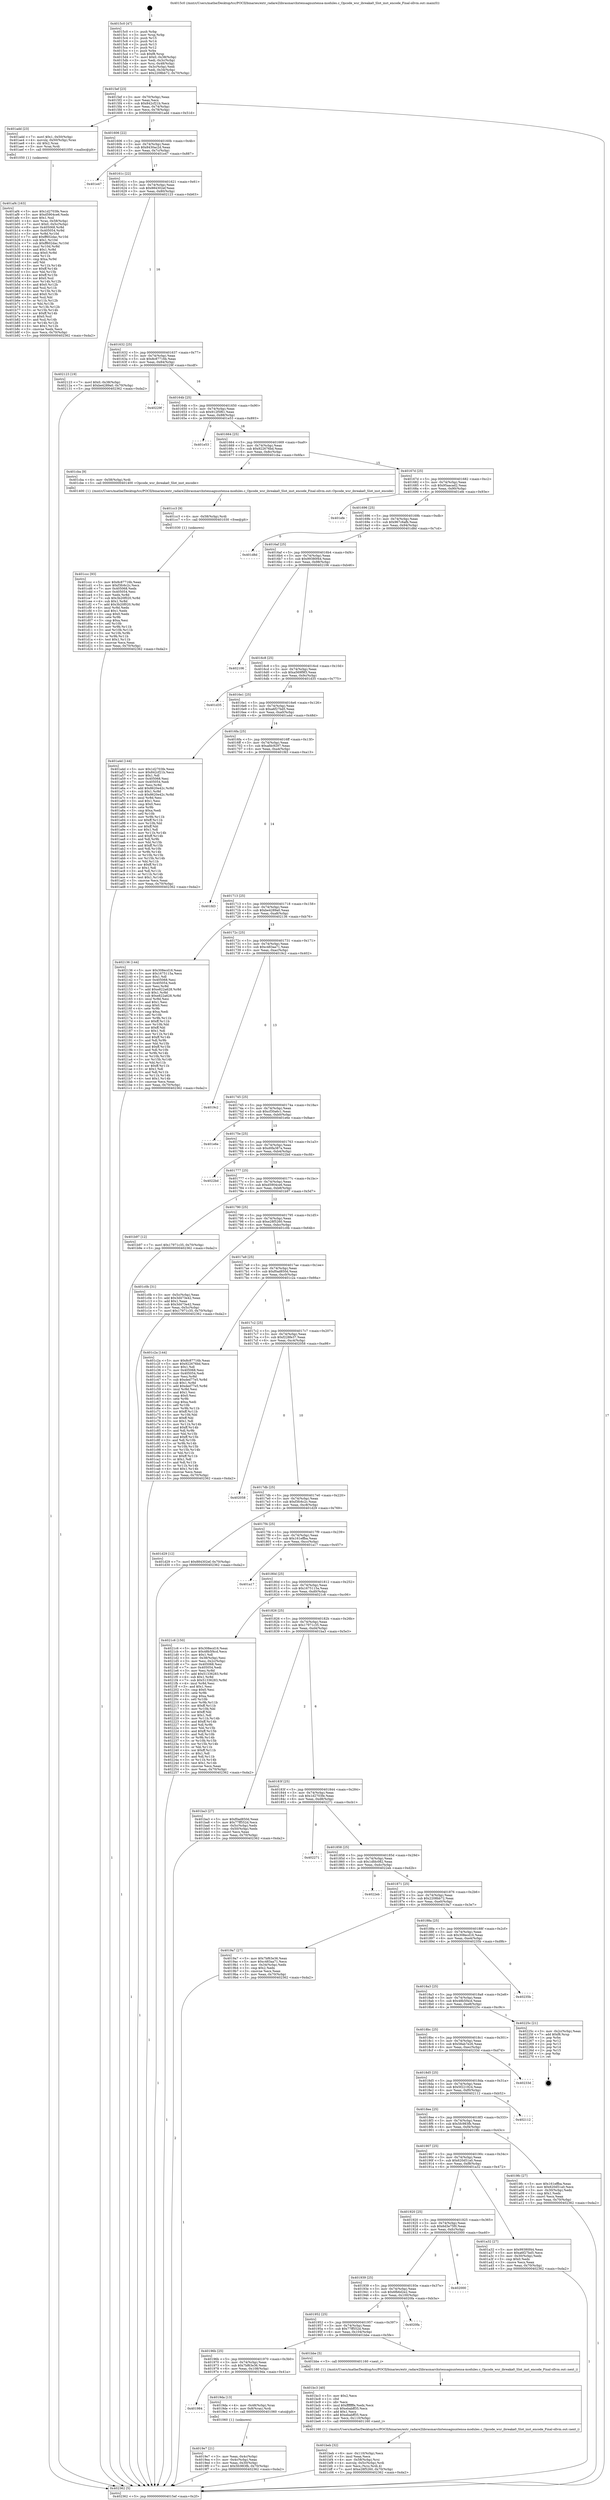 digraph "0x4015c0" {
  label = "0x4015c0 (/mnt/c/Users/mathe/Desktop/tcc/POCII/binaries/extr_radare2librasmarchxtensagnuxtensa-modules.c_Opcode_wsr_ibreaka0_Slot_inst_encode_Final-ollvm.out::main(0))"
  labelloc = "t"
  node[shape=record]

  Entry [label="",width=0.3,height=0.3,shape=circle,fillcolor=black,style=filled]
  "0x4015ef" [label="{
     0x4015ef [23]\l
     | [instrs]\l
     &nbsp;&nbsp;0x4015ef \<+3\>: mov -0x70(%rbp),%eax\l
     &nbsp;&nbsp;0x4015f2 \<+2\>: mov %eax,%ecx\l
     &nbsp;&nbsp;0x4015f4 \<+6\>: sub $0x842cf21b,%ecx\l
     &nbsp;&nbsp;0x4015fa \<+3\>: mov %eax,-0x74(%rbp)\l
     &nbsp;&nbsp;0x4015fd \<+3\>: mov %ecx,-0x78(%rbp)\l
     &nbsp;&nbsp;0x401600 \<+6\>: je 0000000000401add \<main+0x51d\>\l
  }"]
  "0x401add" [label="{
     0x401add [23]\l
     | [instrs]\l
     &nbsp;&nbsp;0x401add \<+7\>: movl $0x1,-0x50(%rbp)\l
     &nbsp;&nbsp;0x401ae4 \<+4\>: movslq -0x50(%rbp),%rax\l
     &nbsp;&nbsp;0x401ae8 \<+4\>: shl $0x2,%rax\l
     &nbsp;&nbsp;0x401aec \<+3\>: mov %rax,%rdi\l
     &nbsp;&nbsp;0x401aef \<+5\>: call 0000000000401050 \<malloc@plt\>\l
     | [calls]\l
     &nbsp;&nbsp;0x401050 \{1\} (unknown)\l
  }"]
  "0x401606" [label="{
     0x401606 [22]\l
     | [instrs]\l
     &nbsp;&nbsp;0x401606 \<+5\>: jmp 000000000040160b \<main+0x4b\>\l
     &nbsp;&nbsp;0x40160b \<+3\>: mov -0x74(%rbp),%eax\l
     &nbsp;&nbsp;0x40160e \<+5\>: sub $0x8430ac2d,%eax\l
     &nbsp;&nbsp;0x401613 \<+3\>: mov %eax,-0x7c(%rbp)\l
     &nbsp;&nbsp;0x401616 \<+6\>: je 0000000000401e47 \<main+0x887\>\l
  }"]
  Exit [label="",width=0.3,height=0.3,shape=circle,fillcolor=black,style=filled,peripheries=2]
  "0x401e47" [label="{
     0x401e47\l
  }", style=dashed]
  "0x40161c" [label="{
     0x40161c [22]\l
     | [instrs]\l
     &nbsp;&nbsp;0x40161c \<+5\>: jmp 0000000000401621 \<main+0x61\>\l
     &nbsp;&nbsp;0x401621 \<+3\>: mov -0x74(%rbp),%eax\l
     &nbsp;&nbsp;0x401624 \<+5\>: sub $0x884302ef,%eax\l
     &nbsp;&nbsp;0x401629 \<+3\>: mov %eax,-0x80(%rbp)\l
     &nbsp;&nbsp;0x40162c \<+6\>: je 0000000000402123 \<main+0xb63\>\l
  }"]
  "0x401ccc" [label="{
     0x401ccc [93]\l
     | [instrs]\l
     &nbsp;&nbsp;0x401ccc \<+5\>: mov $0x8c87716b,%eax\l
     &nbsp;&nbsp;0x401cd1 \<+5\>: mov $0xf3fc6c2c,%ecx\l
     &nbsp;&nbsp;0x401cd6 \<+7\>: mov 0x405068,%edx\l
     &nbsp;&nbsp;0x401cdd \<+7\>: mov 0x405054,%esi\l
     &nbsp;&nbsp;0x401ce4 \<+3\>: mov %edx,%r8d\l
     &nbsp;&nbsp;0x401ce7 \<+7\>: sub $0x3b20f020,%r8d\l
     &nbsp;&nbsp;0x401cee \<+4\>: sub $0x1,%r8d\l
     &nbsp;&nbsp;0x401cf2 \<+7\>: add $0x3b20f020,%r8d\l
     &nbsp;&nbsp;0x401cf9 \<+4\>: imul %r8d,%edx\l
     &nbsp;&nbsp;0x401cfd \<+3\>: and $0x1,%edx\l
     &nbsp;&nbsp;0x401d00 \<+3\>: cmp $0x0,%edx\l
     &nbsp;&nbsp;0x401d03 \<+4\>: sete %r9b\l
     &nbsp;&nbsp;0x401d07 \<+3\>: cmp $0xa,%esi\l
     &nbsp;&nbsp;0x401d0a \<+4\>: setl %r10b\l
     &nbsp;&nbsp;0x401d0e \<+3\>: mov %r9b,%r11b\l
     &nbsp;&nbsp;0x401d11 \<+3\>: and %r10b,%r11b\l
     &nbsp;&nbsp;0x401d14 \<+3\>: xor %r10b,%r9b\l
     &nbsp;&nbsp;0x401d17 \<+3\>: or %r9b,%r11b\l
     &nbsp;&nbsp;0x401d1a \<+4\>: test $0x1,%r11b\l
     &nbsp;&nbsp;0x401d1e \<+3\>: cmovne %ecx,%eax\l
     &nbsp;&nbsp;0x401d21 \<+3\>: mov %eax,-0x70(%rbp)\l
     &nbsp;&nbsp;0x401d24 \<+5\>: jmp 0000000000402362 \<main+0xda2\>\l
  }"]
  "0x402123" [label="{
     0x402123 [19]\l
     | [instrs]\l
     &nbsp;&nbsp;0x402123 \<+7\>: movl $0x0,-0x38(%rbp)\l
     &nbsp;&nbsp;0x40212a \<+7\>: movl $0xbe4289a0,-0x70(%rbp)\l
     &nbsp;&nbsp;0x402131 \<+5\>: jmp 0000000000402362 \<main+0xda2\>\l
  }"]
  "0x401632" [label="{
     0x401632 [25]\l
     | [instrs]\l
     &nbsp;&nbsp;0x401632 \<+5\>: jmp 0000000000401637 \<main+0x77\>\l
     &nbsp;&nbsp;0x401637 \<+3\>: mov -0x74(%rbp),%eax\l
     &nbsp;&nbsp;0x40163a \<+5\>: sub $0x8c87716b,%eax\l
     &nbsp;&nbsp;0x40163f \<+6\>: mov %eax,-0x84(%rbp)\l
     &nbsp;&nbsp;0x401645 \<+6\>: je 000000000040229f \<main+0xcdf\>\l
  }"]
  "0x401cc3" [label="{
     0x401cc3 [9]\l
     | [instrs]\l
     &nbsp;&nbsp;0x401cc3 \<+4\>: mov -0x58(%rbp),%rdi\l
     &nbsp;&nbsp;0x401cc7 \<+5\>: call 0000000000401030 \<free@plt\>\l
     | [calls]\l
     &nbsp;&nbsp;0x401030 \{1\} (unknown)\l
  }"]
  "0x40229f" [label="{
     0x40229f\l
  }", style=dashed]
  "0x40164b" [label="{
     0x40164b [25]\l
     | [instrs]\l
     &nbsp;&nbsp;0x40164b \<+5\>: jmp 0000000000401650 \<main+0x90\>\l
     &nbsp;&nbsp;0x401650 \<+3\>: mov -0x74(%rbp),%eax\l
     &nbsp;&nbsp;0x401653 \<+5\>: sub $0x912f5f61,%eax\l
     &nbsp;&nbsp;0x401658 \<+6\>: mov %eax,-0x88(%rbp)\l
     &nbsp;&nbsp;0x40165e \<+6\>: je 0000000000401e53 \<main+0x893\>\l
  }"]
  "0x401beb" [label="{
     0x401beb [32]\l
     | [instrs]\l
     &nbsp;&nbsp;0x401beb \<+6\>: mov -0x110(%rbp),%ecx\l
     &nbsp;&nbsp;0x401bf1 \<+3\>: imul %eax,%ecx\l
     &nbsp;&nbsp;0x401bf4 \<+4\>: mov -0x58(%rbp),%rsi\l
     &nbsp;&nbsp;0x401bf8 \<+4\>: movslq -0x5c(%rbp),%rdi\l
     &nbsp;&nbsp;0x401bfc \<+3\>: mov %ecx,(%rsi,%rdi,4)\l
     &nbsp;&nbsp;0x401bff \<+7\>: movl $0xe28f5260,-0x70(%rbp)\l
     &nbsp;&nbsp;0x401c06 \<+5\>: jmp 0000000000402362 \<main+0xda2\>\l
  }"]
  "0x401e53" [label="{
     0x401e53\l
  }", style=dashed]
  "0x401664" [label="{
     0x401664 [25]\l
     | [instrs]\l
     &nbsp;&nbsp;0x401664 \<+5\>: jmp 0000000000401669 \<main+0xa9\>\l
     &nbsp;&nbsp;0x401669 \<+3\>: mov -0x74(%rbp),%eax\l
     &nbsp;&nbsp;0x40166c \<+5\>: sub $0x922676bd,%eax\l
     &nbsp;&nbsp;0x401671 \<+6\>: mov %eax,-0x8c(%rbp)\l
     &nbsp;&nbsp;0x401677 \<+6\>: je 0000000000401cba \<main+0x6fa\>\l
  }"]
  "0x401bc3" [label="{
     0x401bc3 [40]\l
     | [instrs]\l
     &nbsp;&nbsp;0x401bc3 \<+5\>: mov $0x2,%ecx\l
     &nbsp;&nbsp;0x401bc8 \<+1\>: cltd\l
     &nbsp;&nbsp;0x401bc9 \<+2\>: idiv %ecx\l
     &nbsp;&nbsp;0x401bcb \<+6\>: imul $0xfffffffe,%edx,%ecx\l
     &nbsp;&nbsp;0x401bd1 \<+6\>: sub $0xebabff35,%ecx\l
     &nbsp;&nbsp;0x401bd7 \<+3\>: add $0x1,%ecx\l
     &nbsp;&nbsp;0x401bda \<+6\>: add $0xebabff35,%ecx\l
     &nbsp;&nbsp;0x401be0 \<+6\>: mov %ecx,-0x110(%rbp)\l
     &nbsp;&nbsp;0x401be6 \<+5\>: call 0000000000401160 \<next_i\>\l
     | [calls]\l
     &nbsp;&nbsp;0x401160 \{1\} (/mnt/c/Users/mathe/Desktop/tcc/POCII/binaries/extr_radare2librasmarchxtensagnuxtensa-modules.c_Opcode_wsr_ibreaka0_Slot_inst_encode_Final-ollvm.out::next_i)\l
  }"]
  "0x401cba" [label="{
     0x401cba [9]\l
     | [instrs]\l
     &nbsp;&nbsp;0x401cba \<+4\>: mov -0x58(%rbp),%rdi\l
     &nbsp;&nbsp;0x401cbe \<+5\>: call 0000000000401400 \<Opcode_wsr_ibreaka0_Slot_inst_encode\>\l
     | [calls]\l
     &nbsp;&nbsp;0x401400 \{1\} (/mnt/c/Users/mathe/Desktop/tcc/POCII/binaries/extr_radare2librasmarchxtensagnuxtensa-modules.c_Opcode_wsr_ibreaka0_Slot_inst_encode_Final-ollvm.out::Opcode_wsr_ibreaka0_Slot_inst_encode)\l
  }"]
  "0x40167d" [label="{
     0x40167d [25]\l
     | [instrs]\l
     &nbsp;&nbsp;0x40167d \<+5\>: jmp 0000000000401682 \<main+0xc2\>\l
     &nbsp;&nbsp;0x401682 \<+3\>: mov -0x74(%rbp),%eax\l
     &nbsp;&nbsp;0x401685 \<+5\>: sub $0x95aacad2,%eax\l
     &nbsp;&nbsp;0x40168a \<+6\>: mov %eax,-0x90(%rbp)\l
     &nbsp;&nbsp;0x401690 \<+6\>: je 0000000000401efe \<main+0x93e\>\l
  }"]
  "0x401af4" [label="{
     0x401af4 [163]\l
     | [instrs]\l
     &nbsp;&nbsp;0x401af4 \<+5\>: mov $0x1d2703fe,%ecx\l
     &nbsp;&nbsp;0x401af9 \<+5\>: mov $0xd5904ce6,%edx\l
     &nbsp;&nbsp;0x401afe \<+3\>: mov $0x1,%sil\l
     &nbsp;&nbsp;0x401b01 \<+4\>: mov %rax,-0x58(%rbp)\l
     &nbsp;&nbsp;0x401b05 \<+7\>: movl $0x0,-0x5c(%rbp)\l
     &nbsp;&nbsp;0x401b0c \<+8\>: mov 0x405068,%r8d\l
     &nbsp;&nbsp;0x401b14 \<+8\>: mov 0x405054,%r9d\l
     &nbsp;&nbsp;0x401b1c \<+3\>: mov %r8d,%r10d\l
     &nbsp;&nbsp;0x401b1f \<+7\>: add $0xff602dac,%r10d\l
     &nbsp;&nbsp;0x401b26 \<+4\>: sub $0x1,%r10d\l
     &nbsp;&nbsp;0x401b2a \<+7\>: sub $0xff602dac,%r10d\l
     &nbsp;&nbsp;0x401b31 \<+4\>: imul %r10d,%r8d\l
     &nbsp;&nbsp;0x401b35 \<+4\>: and $0x1,%r8d\l
     &nbsp;&nbsp;0x401b39 \<+4\>: cmp $0x0,%r8d\l
     &nbsp;&nbsp;0x401b3d \<+4\>: sete %r11b\l
     &nbsp;&nbsp;0x401b41 \<+4\>: cmp $0xa,%r9d\l
     &nbsp;&nbsp;0x401b45 \<+3\>: setl %bl\l
     &nbsp;&nbsp;0x401b48 \<+3\>: mov %r11b,%r14b\l
     &nbsp;&nbsp;0x401b4b \<+4\>: xor $0xff,%r14b\l
     &nbsp;&nbsp;0x401b4f \<+3\>: mov %bl,%r15b\l
     &nbsp;&nbsp;0x401b52 \<+4\>: xor $0xff,%r15b\l
     &nbsp;&nbsp;0x401b56 \<+4\>: xor $0x0,%sil\l
     &nbsp;&nbsp;0x401b5a \<+3\>: mov %r14b,%r12b\l
     &nbsp;&nbsp;0x401b5d \<+4\>: and $0x0,%r12b\l
     &nbsp;&nbsp;0x401b61 \<+3\>: and %sil,%r11b\l
     &nbsp;&nbsp;0x401b64 \<+3\>: mov %r15b,%r13b\l
     &nbsp;&nbsp;0x401b67 \<+4\>: and $0x0,%r13b\l
     &nbsp;&nbsp;0x401b6b \<+3\>: and %sil,%bl\l
     &nbsp;&nbsp;0x401b6e \<+3\>: or %r11b,%r12b\l
     &nbsp;&nbsp;0x401b71 \<+3\>: or %bl,%r13b\l
     &nbsp;&nbsp;0x401b74 \<+3\>: xor %r13b,%r12b\l
     &nbsp;&nbsp;0x401b77 \<+3\>: or %r15b,%r14b\l
     &nbsp;&nbsp;0x401b7a \<+4\>: xor $0xff,%r14b\l
     &nbsp;&nbsp;0x401b7e \<+4\>: or $0x0,%sil\l
     &nbsp;&nbsp;0x401b82 \<+3\>: and %sil,%r14b\l
     &nbsp;&nbsp;0x401b85 \<+3\>: or %r14b,%r12b\l
     &nbsp;&nbsp;0x401b88 \<+4\>: test $0x1,%r12b\l
     &nbsp;&nbsp;0x401b8c \<+3\>: cmovne %edx,%ecx\l
     &nbsp;&nbsp;0x401b8f \<+3\>: mov %ecx,-0x70(%rbp)\l
     &nbsp;&nbsp;0x401b92 \<+5\>: jmp 0000000000402362 \<main+0xda2\>\l
  }"]
  "0x401efe" [label="{
     0x401efe\l
  }", style=dashed]
  "0x401696" [label="{
     0x401696 [25]\l
     | [instrs]\l
     &nbsp;&nbsp;0x401696 \<+5\>: jmp 000000000040169b \<main+0xdb\>\l
     &nbsp;&nbsp;0x40169b \<+3\>: mov -0x74(%rbp),%eax\l
     &nbsp;&nbsp;0x40169e \<+5\>: sub $0x967c6afb,%eax\l
     &nbsp;&nbsp;0x4016a3 \<+6\>: mov %eax,-0x94(%rbp)\l
     &nbsp;&nbsp;0x4016a9 \<+6\>: je 0000000000401d8d \<main+0x7cd\>\l
  }"]
  "0x4019e7" [label="{
     0x4019e7 [21]\l
     | [instrs]\l
     &nbsp;&nbsp;0x4019e7 \<+3\>: mov %eax,-0x4c(%rbp)\l
     &nbsp;&nbsp;0x4019ea \<+3\>: mov -0x4c(%rbp),%eax\l
     &nbsp;&nbsp;0x4019ed \<+3\>: mov %eax,-0x30(%rbp)\l
     &nbsp;&nbsp;0x4019f0 \<+7\>: movl $0x5fc983fb,-0x70(%rbp)\l
     &nbsp;&nbsp;0x4019f7 \<+5\>: jmp 0000000000402362 \<main+0xda2\>\l
  }"]
  "0x401d8d" [label="{
     0x401d8d\l
  }", style=dashed]
  "0x4016af" [label="{
     0x4016af [25]\l
     | [instrs]\l
     &nbsp;&nbsp;0x4016af \<+5\>: jmp 00000000004016b4 \<main+0xf4\>\l
     &nbsp;&nbsp;0x4016b4 \<+3\>: mov -0x74(%rbp),%eax\l
     &nbsp;&nbsp;0x4016b7 \<+5\>: sub $0x99380f44,%eax\l
     &nbsp;&nbsp;0x4016bc \<+6\>: mov %eax,-0x98(%rbp)\l
     &nbsp;&nbsp;0x4016c2 \<+6\>: je 0000000000402106 \<main+0xb46\>\l
  }"]
  "0x401984" [label="{
     0x401984\l
  }", style=dashed]
  "0x402106" [label="{
     0x402106\l
  }", style=dashed]
  "0x4016c8" [label="{
     0x4016c8 [25]\l
     | [instrs]\l
     &nbsp;&nbsp;0x4016c8 \<+5\>: jmp 00000000004016cd \<main+0x10d\>\l
     &nbsp;&nbsp;0x4016cd \<+3\>: mov -0x74(%rbp),%eax\l
     &nbsp;&nbsp;0x4016d0 \<+5\>: sub $0xa569f9f3,%eax\l
     &nbsp;&nbsp;0x4016d5 \<+6\>: mov %eax,-0x9c(%rbp)\l
     &nbsp;&nbsp;0x4016db \<+6\>: je 0000000000401d35 \<main+0x775\>\l
  }"]
  "0x4019da" [label="{
     0x4019da [13]\l
     | [instrs]\l
     &nbsp;&nbsp;0x4019da \<+4\>: mov -0x48(%rbp),%rax\l
     &nbsp;&nbsp;0x4019de \<+4\>: mov 0x8(%rax),%rdi\l
     &nbsp;&nbsp;0x4019e2 \<+5\>: call 0000000000401060 \<atoi@plt\>\l
     | [calls]\l
     &nbsp;&nbsp;0x401060 \{1\} (unknown)\l
  }"]
  "0x401d35" [label="{
     0x401d35\l
  }", style=dashed]
  "0x4016e1" [label="{
     0x4016e1 [25]\l
     | [instrs]\l
     &nbsp;&nbsp;0x4016e1 \<+5\>: jmp 00000000004016e6 \<main+0x126\>\l
     &nbsp;&nbsp;0x4016e6 \<+3\>: mov -0x74(%rbp),%eax\l
     &nbsp;&nbsp;0x4016e9 \<+5\>: sub $0xa6f27bd5,%eax\l
     &nbsp;&nbsp;0x4016ee \<+6\>: mov %eax,-0xa0(%rbp)\l
     &nbsp;&nbsp;0x4016f4 \<+6\>: je 0000000000401a4d \<main+0x48d\>\l
  }"]
  "0x40196b" [label="{
     0x40196b [25]\l
     | [instrs]\l
     &nbsp;&nbsp;0x40196b \<+5\>: jmp 0000000000401970 \<main+0x3b0\>\l
     &nbsp;&nbsp;0x401970 \<+3\>: mov -0x74(%rbp),%eax\l
     &nbsp;&nbsp;0x401973 \<+5\>: sub $0x7bf63e36,%eax\l
     &nbsp;&nbsp;0x401978 \<+6\>: mov %eax,-0x108(%rbp)\l
     &nbsp;&nbsp;0x40197e \<+6\>: je 00000000004019da \<main+0x41a\>\l
  }"]
  "0x401a4d" [label="{
     0x401a4d [144]\l
     | [instrs]\l
     &nbsp;&nbsp;0x401a4d \<+5\>: mov $0x1d2703fe,%eax\l
     &nbsp;&nbsp;0x401a52 \<+5\>: mov $0x842cf21b,%ecx\l
     &nbsp;&nbsp;0x401a57 \<+2\>: mov $0x1,%dl\l
     &nbsp;&nbsp;0x401a59 \<+7\>: mov 0x405068,%esi\l
     &nbsp;&nbsp;0x401a60 \<+7\>: mov 0x405054,%edi\l
     &nbsp;&nbsp;0x401a67 \<+3\>: mov %esi,%r8d\l
     &nbsp;&nbsp;0x401a6a \<+7\>: add $0x8620e42c,%r8d\l
     &nbsp;&nbsp;0x401a71 \<+4\>: sub $0x1,%r8d\l
     &nbsp;&nbsp;0x401a75 \<+7\>: sub $0x8620e42c,%r8d\l
     &nbsp;&nbsp;0x401a7c \<+4\>: imul %r8d,%esi\l
     &nbsp;&nbsp;0x401a80 \<+3\>: and $0x1,%esi\l
     &nbsp;&nbsp;0x401a83 \<+3\>: cmp $0x0,%esi\l
     &nbsp;&nbsp;0x401a86 \<+4\>: sete %r9b\l
     &nbsp;&nbsp;0x401a8a \<+3\>: cmp $0xa,%edi\l
     &nbsp;&nbsp;0x401a8d \<+4\>: setl %r10b\l
     &nbsp;&nbsp;0x401a91 \<+3\>: mov %r9b,%r11b\l
     &nbsp;&nbsp;0x401a94 \<+4\>: xor $0xff,%r11b\l
     &nbsp;&nbsp;0x401a98 \<+3\>: mov %r10b,%bl\l
     &nbsp;&nbsp;0x401a9b \<+3\>: xor $0xff,%bl\l
     &nbsp;&nbsp;0x401a9e \<+3\>: xor $0x1,%dl\l
     &nbsp;&nbsp;0x401aa1 \<+3\>: mov %r11b,%r14b\l
     &nbsp;&nbsp;0x401aa4 \<+4\>: and $0xff,%r14b\l
     &nbsp;&nbsp;0x401aa8 \<+3\>: and %dl,%r9b\l
     &nbsp;&nbsp;0x401aab \<+3\>: mov %bl,%r15b\l
     &nbsp;&nbsp;0x401aae \<+4\>: and $0xff,%r15b\l
     &nbsp;&nbsp;0x401ab2 \<+3\>: and %dl,%r10b\l
     &nbsp;&nbsp;0x401ab5 \<+3\>: or %r9b,%r14b\l
     &nbsp;&nbsp;0x401ab8 \<+3\>: or %r10b,%r15b\l
     &nbsp;&nbsp;0x401abb \<+3\>: xor %r15b,%r14b\l
     &nbsp;&nbsp;0x401abe \<+3\>: or %bl,%r11b\l
     &nbsp;&nbsp;0x401ac1 \<+4\>: xor $0xff,%r11b\l
     &nbsp;&nbsp;0x401ac5 \<+3\>: or $0x1,%dl\l
     &nbsp;&nbsp;0x401ac8 \<+3\>: and %dl,%r11b\l
     &nbsp;&nbsp;0x401acb \<+3\>: or %r11b,%r14b\l
     &nbsp;&nbsp;0x401ace \<+4\>: test $0x1,%r14b\l
     &nbsp;&nbsp;0x401ad2 \<+3\>: cmovne %ecx,%eax\l
     &nbsp;&nbsp;0x401ad5 \<+3\>: mov %eax,-0x70(%rbp)\l
     &nbsp;&nbsp;0x401ad8 \<+5\>: jmp 0000000000402362 \<main+0xda2\>\l
  }"]
  "0x4016fa" [label="{
     0x4016fa [25]\l
     | [instrs]\l
     &nbsp;&nbsp;0x4016fa \<+5\>: jmp 00000000004016ff \<main+0x13f\>\l
     &nbsp;&nbsp;0x4016ff \<+3\>: mov -0x74(%rbp),%eax\l
     &nbsp;&nbsp;0x401702 \<+5\>: sub $0xafdc9297,%eax\l
     &nbsp;&nbsp;0x401707 \<+6\>: mov %eax,-0xa4(%rbp)\l
     &nbsp;&nbsp;0x40170d \<+6\>: je 0000000000401fd3 \<main+0xa13\>\l
  }"]
  "0x401bbe" [label="{
     0x401bbe [5]\l
     | [instrs]\l
     &nbsp;&nbsp;0x401bbe \<+5\>: call 0000000000401160 \<next_i\>\l
     | [calls]\l
     &nbsp;&nbsp;0x401160 \{1\} (/mnt/c/Users/mathe/Desktop/tcc/POCII/binaries/extr_radare2librasmarchxtensagnuxtensa-modules.c_Opcode_wsr_ibreaka0_Slot_inst_encode_Final-ollvm.out::next_i)\l
  }"]
  "0x401fd3" [label="{
     0x401fd3\l
  }", style=dashed]
  "0x401713" [label="{
     0x401713 [25]\l
     | [instrs]\l
     &nbsp;&nbsp;0x401713 \<+5\>: jmp 0000000000401718 \<main+0x158\>\l
     &nbsp;&nbsp;0x401718 \<+3\>: mov -0x74(%rbp),%eax\l
     &nbsp;&nbsp;0x40171b \<+5\>: sub $0xbe4289a0,%eax\l
     &nbsp;&nbsp;0x401720 \<+6\>: mov %eax,-0xa8(%rbp)\l
     &nbsp;&nbsp;0x401726 \<+6\>: je 0000000000402136 \<main+0xb76\>\l
  }"]
  "0x401952" [label="{
     0x401952 [25]\l
     | [instrs]\l
     &nbsp;&nbsp;0x401952 \<+5\>: jmp 0000000000401957 \<main+0x397\>\l
     &nbsp;&nbsp;0x401957 \<+3\>: mov -0x74(%rbp),%eax\l
     &nbsp;&nbsp;0x40195a \<+5\>: sub $0x77ff552d,%eax\l
     &nbsp;&nbsp;0x40195f \<+6\>: mov %eax,-0x104(%rbp)\l
     &nbsp;&nbsp;0x401965 \<+6\>: je 0000000000401bbe \<main+0x5fe\>\l
  }"]
  "0x402136" [label="{
     0x402136 [144]\l
     | [instrs]\l
     &nbsp;&nbsp;0x402136 \<+5\>: mov $0x308ecd16,%eax\l
     &nbsp;&nbsp;0x40213b \<+5\>: mov $0x1675115a,%ecx\l
     &nbsp;&nbsp;0x402140 \<+2\>: mov $0x1,%dl\l
     &nbsp;&nbsp;0x402142 \<+7\>: mov 0x405068,%esi\l
     &nbsp;&nbsp;0x402149 \<+7\>: mov 0x405054,%edi\l
     &nbsp;&nbsp;0x402150 \<+3\>: mov %esi,%r8d\l
     &nbsp;&nbsp;0x402153 \<+7\>: add $0xe822a628,%r8d\l
     &nbsp;&nbsp;0x40215a \<+4\>: sub $0x1,%r8d\l
     &nbsp;&nbsp;0x40215e \<+7\>: sub $0xe822a628,%r8d\l
     &nbsp;&nbsp;0x402165 \<+4\>: imul %r8d,%esi\l
     &nbsp;&nbsp;0x402169 \<+3\>: and $0x1,%esi\l
     &nbsp;&nbsp;0x40216c \<+3\>: cmp $0x0,%esi\l
     &nbsp;&nbsp;0x40216f \<+4\>: sete %r9b\l
     &nbsp;&nbsp;0x402173 \<+3\>: cmp $0xa,%edi\l
     &nbsp;&nbsp;0x402176 \<+4\>: setl %r10b\l
     &nbsp;&nbsp;0x40217a \<+3\>: mov %r9b,%r11b\l
     &nbsp;&nbsp;0x40217d \<+4\>: xor $0xff,%r11b\l
     &nbsp;&nbsp;0x402181 \<+3\>: mov %r10b,%bl\l
     &nbsp;&nbsp;0x402184 \<+3\>: xor $0xff,%bl\l
     &nbsp;&nbsp;0x402187 \<+3\>: xor $0x1,%dl\l
     &nbsp;&nbsp;0x40218a \<+3\>: mov %r11b,%r14b\l
     &nbsp;&nbsp;0x40218d \<+4\>: and $0xff,%r14b\l
     &nbsp;&nbsp;0x402191 \<+3\>: and %dl,%r9b\l
     &nbsp;&nbsp;0x402194 \<+3\>: mov %bl,%r15b\l
     &nbsp;&nbsp;0x402197 \<+4\>: and $0xff,%r15b\l
     &nbsp;&nbsp;0x40219b \<+3\>: and %dl,%r10b\l
     &nbsp;&nbsp;0x40219e \<+3\>: or %r9b,%r14b\l
     &nbsp;&nbsp;0x4021a1 \<+3\>: or %r10b,%r15b\l
     &nbsp;&nbsp;0x4021a4 \<+3\>: xor %r15b,%r14b\l
     &nbsp;&nbsp;0x4021a7 \<+3\>: or %bl,%r11b\l
     &nbsp;&nbsp;0x4021aa \<+4\>: xor $0xff,%r11b\l
     &nbsp;&nbsp;0x4021ae \<+3\>: or $0x1,%dl\l
     &nbsp;&nbsp;0x4021b1 \<+3\>: and %dl,%r11b\l
     &nbsp;&nbsp;0x4021b4 \<+3\>: or %r11b,%r14b\l
     &nbsp;&nbsp;0x4021b7 \<+4\>: test $0x1,%r14b\l
     &nbsp;&nbsp;0x4021bb \<+3\>: cmovne %ecx,%eax\l
     &nbsp;&nbsp;0x4021be \<+3\>: mov %eax,-0x70(%rbp)\l
     &nbsp;&nbsp;0x4021c1 \<+5\>: jmp 0000000000402362 \<main+0xda2\>\l
  }"]
  "0x40172c" [label="{
     0x40172c [25]\l
     | [instrs]\l
     &nbsp;&nbsp;0x40172c \<+5\>: jmp 0000000000401731 \<main+0x171\>\l
     &nbsp;&nbsp;0x401731 \<+3\>: mov -0x74(%rbp),%eax\l
     &nbsp;&nbsp;0x401734 \<+5\>: sub $0xc483aa71,%eax\l
     &nbsp;&nbsp;0x401739 \<+6\>: mov %eax,-0xac(%rbp)\l
     &nbsp;&nbsp;0x40173f \<+6\>: je 00000000004019c2 \<main+0x402\>\l
  }"]
  "0x4020fa" [label="{
     0x4020fa\l
  }", style=dashed]
  "0x4019c2" [label="{
     0x4019c2\l
  }", style=dashed]
  "0x401745" [label="{
     0x401745 [25]\l
     | [instrs]\l
     &nbsp;&nbsp;0x401745 \<+5\>: jmp 000000000040174a \<main+0x18a\>\l
     &nbsp;&nbsp;0x40174a \<+3\>: mov -0x74(%rbp),%eax\l
     &nbsp;&nbsp;0x40174d \<+5\>: sub $0xcf30a6c1,%eax\l
     &nbsp;&nbsp;0x401752 \<+6\>: mov %eax,-0xb0(%rbp)\l
     &nbsp;&nbsp;0x401758 \<+6\>: je 0000000000401e6e \<main+0x8ae\>\l
  }"]
  "0x401939" [label="{
     0x401939 [25]\l
     | [instrs]\l
     &nbsp;&nbsp;0x401939 \<+5\>: jmp 000000000040193e \<main+0x37e\>\l
     &nbsp;&nbsp;0x40193e \<+3\>: mov -0x74(%rbp),%eax\l
     &nbsp;&nbsp;0x401941 \<+5\>: sub $0x6fb6d2e2,%eax\l
     &nbsp;&nbsp;0x401946 \<+6\>: mov %eax,-0x100(%rbp)\l
     &nbsp;&nbsp;0x40194c \<+6\>: je 00000000004020fa \<main+0xb3a\>\l
  }"]
  "0x401e6e" [label="{
     0x401e6e\l
  }", style=dashed]
  "0x40175e" [label="{
     0x40175e [25]\l
     | [instrs]\l
     &nbsp;&nbsp;0x40175e \<+5\>: jmp 0000000000401763 \<main+0x1a3\>\l
     &nbsp;&nbsp;0x401763 \<+3\>: mov -0x74(%rbp),%eax\l
     &nbsp;&nbsp;0x401766 \<+5\>: sub $0xd0fa387a,%eax\l
     &nbsp;&nbsp;0x40176b \<+6\>: mov %eax,-0xb4(%rbp)\l
     &nbsp;&nbsp;0x401771 \<+6\>: je 00000000004022bd \<main+0xcfd\>\l
  }"]
  "0x402000" [label="{
     0x402000\l
  }", style=dashed]
  "0x4022bd" [label="{
     0x4022bd\l
  }", style=dashed]
  "0x401777" [label="{
     0x401777 [25]\l
     | [instrs]\l
     &nbsp;&nbsp;0x401777 \<+5\>: jmp 000000000040177c \<main+0x1bc\>\l
     &nbsp;&nbsp;0x40177c \<+3\>: mov -0x74(%rbp),%eax\l
     &nbsp;&nbsp;0x40177f \<+5\>: sub $0xd5904ce6,%eax\l
     &nbsp;&nbsp;0x401784 \<+6\>: mov %eax,-0xb8(%rbp)\l
     &nbsp;&nbsp;0x40178a \<+6\>: je 0000000000401b97 \<main+0x5d7\>\l
  }"]
  "0x401920" [label="{
     0x401920 [25]\l
     | [instrs]\l
     &nbsp;&nbsp;0x401920 \<+5\>: jmp 0000000000401925 \<main+0x365\>\l
     &nbsp;&nbsp;0x401925 \<+3\>: mov -0x74(%rbp),%eax\l
     &nbsp;&nbsp;0x401928 \<+5\>: sub $0x6d3e75f0,%eax\l
     &nbsp;&nbsp;0x40192d \<+6\>: mov %eax,-0xfc(%rbp)\l
     &nbsp;&nbsp;0x401933 \<+6\>: je 0000000000402000 \<main+0xa40\>\l
  }"]
  "0x401b97" [label="{
     0x401b97 [12]\l
     | [instrs]\l
     &nbsp;&nbsp;0x401b97 \<+7\>: movl $0x17971c35,-0x70(%rbp)\l
     &nbsp;&nbsp;0x401b9e \<+5\>: jmp 0000000000402362 \<main+0xda2\>\l
  }"]
  "0x401790" [label="{
     0x401790 [25]\l
     | [instrs]\l
     &nbsp;&nbsp;0x401790 \<+5\>: jmp 0000000000401795 \<main+0x1d5\>\l
     &nbsp;&nbsp;0x401795 \<+3\>: mov -0x74(%rbp),%eax\l
     &nbsp;&nbsp;0x401798 \<+5\>: sub $0xe28f5260,%eax\l
     &nbsp;&nbsp;0x40179d \<+6\>: mov %eax,-0xbc(%rbp)\l
     &nbsp;&nbsp;0x4017a3 \<+6\>: je 0000000000401c0b \<main+0x64b\>\l
  }"]
  "0x401a32" [label="{
     0x401a32 [27]\l
     | [instrs]\l
     &nbsp;&nbsp;0x401a32 \<+5\>: mov $0x99380f44,%eax\l
     &nbsp;&nbsp;0x401a37 \<+5\>: mov $0xa6f27bd5,%ecx\l
     &nbsp;&nbsp;0x401a3c \<+3\>: mov -0x30(%rbp),%edx\l
     &nbsp;&nbsp;0x401a3f \<+3\>: cmp $0x0,%edx\l
     &nbsp;&nbsp;0x401a42 \<+3\>: cmove %ecx,%eax\l
     &nbsp;&nbsp;0x401a45 \<+3\>: mov %eax,-0x70(%rbp)\l
     &nbsp;&nbsp;0x401a48 \<+5\>: jmp 0000000000402362 \<main+0xda2\>\l
  }"]
  "0x401c0b" [label="{
     0x401c0b [31]\l
     | [instrs]\l
     &nbsp;&nbsp;0x401c0b \<+3\>: mov -0x5c(%rbp),%eax\l
     &nbsp;&nbsp;0x401c0e \<+5\>: add $0x3d473e42,%eax\l
     &nbsp;&nbsp;0x401c13 \<+3\>: add $0x1,%eax\l
     &nbsp;&nbsp;0x401c16 \<+5\>: sub $0x3d473e42,%eax\l
     &nbsp;&nbsp;0x401c1b \<+3\>: mov %eax,-0x5c(%rbp)\l
     &nbsp;&nbsp;0x401c1e \<+7\>: movl $0x17971c35,-0x70(%rbp)\l
     &nbsp;&nbsp;0x401c25 \<+5\>: jmp 0000000000402362 \<main+0xda2\>\l
  }"]
  "0x4017a9" [label="{
     0x4017a9 [25]\l
     | [instrs]\l
     &nbsp;&nbsp;0x4017a9 \<+5\>: jmp 00000000004017ae \<main+0x1ee\>\l
     &nbsp;&nbsp;0x4017ae \<+3\>: mov -0x74(%rbp),%eax\l
     &nbsp;&nbsp;0x4017b1 \<+5\>: sub $0xf0ad850d,%eax\l
     &nbsp;&nbsp;0x4017b6 \<+6\>: mov %eax,-0xc0(%rbp)\l
     &nbsp;&nbsp;0x4017bc \<+6\>: je 0000000000401c2a \<main+0x66a\>\l
  }"]
  "0x401907" [label="{
     0x401907 [25]\l
     | [instrs]\l
     &nbsp;&nbsp;0x401907 \<+5\>: jmp 000000000040190c \<main+0x34c\>\l
     &nbsp;&nbsp;0x40190c \<+3\>: mov -0x74(%rbp),%eax\l
     &nbsp;&nbsp;0x40190f \<+5\>: sub $0x620d51a0,%eax\l
     &nbsp;&nbsp;0x401914 \<+6\>: mov %eax,-0xf8(%rbp)\l
     &nbsp;&nbsp;0x40191a \<+6\>: je 0000000000401a32 \<main+0x472\>\l
  }"]
  "0x401c2a" [label="{
     0x401c2a [144]\l
     | [instrs]\l
     &nbsp;&nbsp;0x401c2a \<+5\>: mov $0x8c87716b,%eax\l
     &nbsp;&nbsp;0x401c2f \<+5\>: mov $0x922676bd,%ecx\l
     &nbsp;&nbsp;0x401c34 \<+2\>: mov $0x1,%dl\l
     &nbsp;&nbsp;0x401c36 \<+7\>: mov 0x405068,%esi\l
     &nbsp;&nbsp;0x401c3d \<+7\>: mov 0x405054,%edi\l
     &nbsp;&nbsp;0x401c44 \<+3\>: mov %esi,%r8d\l
     &nbsp;&nbsp;0x401c47 \<+7\>: sub $0xded77e5,%r8d\l
     &nbsp;&nbsp;0x401c4e \<+4\>: sub $0x1,%r8d\l
     &nbsp;&nbsp;0x401c52 \<+7\>: add $0xded77e5,%r8d\l
     &nbsp;&nbsp;0x401c59 \<+4\>: imul %r8d,%esi\l
     &nbsp;&nbsp;0x401c5d \<+3\>: and $0x1,%esi\l
     &nbsp;&nbsp;0x401c60 \<+3\>: cmp $0x0,%esi\l
     &nbsp;&nbsp;0x401c63 \<+4\>: sete %r9b\l
     &nbsp;&nbsp;0x401c67 \<+3\>: cmp $0xa,%edi\l
     &nbsp;&nbsp;0x401c6a \<+4\>: setl %r10b\l
     &nbsp;&nbsp;0x401c6e \<+3\>: mov %r9b,%r11b\l
     &nbsp;&nbsp;0x401c71 \<+4\>: xor $0xff,%r11b\l
     &nbsp;&nbsp;0x401c75 \<+3\>: mov %r10b,%bl\l
     &nbsp;&nbsp;0x401c78 \<+3\>: xor $0xff,%bl\l
     &nbsp;&nbsp;0x401c7b \<+3\>: xor $0x1,%dl\l
     &nbsp;&nbsp;0x401c7e \<+3\>: mov %r11b,%r14b\l
     &nbsp;&nbsp;0x401c81 \<+4\>: and $0xff,%r14b\l
     &nbsp;&nbsp;0x401c85 \<+3\>: and %dl,%r9b\l
     &nbsp;&nbsp;0x401c88 \<+3\>: mov %bl,%r15b\l
     &nbsp;&nbsp;0x401c8b \<+4\>: and $0xff,%r15b\l
     &nbsp;&nbsp;0x401c8f \<+3\>: and %dl,%r10b\l
     &nbsp;&nbsp;0x401c92 \<+3\>: or %r9b,%r14b\l
     &nbsp;&nbsp;0x401c95 \<+3\>: or %r10b,%r15b\l
     &nbsp;&nbsp;0x401c98 \<+3\>: xor %r15b,%r14b\l
     &nbsp;&nbsp;0x401c9b \<+3\>: or %bl,%r11b\l
     &nbsp;&nbsp;0x401c9e \<+4\>: xor $0xff,%r11b\l
     &nbsp;&nbsp;0x401ca2 \<+3\>: or $0x1,%dl\l
     &nbsp;&nbsp;0x401ca5 \<+3\>: and %dl,%r11b\l
     &nbsp;&nbsp;0x401ca8 \<+3\>: or %r11b,%r14b\l
     &nbsp;&nbsp;0x401cab \<+4\>: test $0x1,%r14b\l
     &nbsp;&nbsp;0x401caf \<+3\>: cmovne %ecx,%eax\l
     &nbsp;&nbsp;0x401cb2 \<+3\>: mov %eax,-0x70(%rbp)\l
     &nbsp;&nbsp;0x401cb5 \<+5\>: jmp 0000000000402362 \<main+0xda2\>\l
  }"]
  "0x4017c2" [label="{
     0x4017c2 [25]\l
     | [instrs]\l
     &nbsp;&nbsp;0x4017c2 \<+5\>: jmp 00000000004017c7 \<main+0x207\>\l
     &nbsp;&nbsp;0x4017c7 \<+3\>: mov -0x74(%rbp),%eax\l
     &nbsp;&nbsp;0x4017ca \<+5\>: sub $0xf228fe37,%eax\l
     &nbsp;&nbsp;0x4017cf \<+6\>: mov %eax,-0xc4(%rbp)\l
     &nbsp;&nbsp;0x4017d5 \<+6\>: je 0000000000402058 \<main+0xa98\>\l
  }"]
  "0x4019fc" [label="{
     0x4019fc [27]\l
     | [instrs]\l
     &nbsp;&nbsp;0x4019fc \<+5\>: mov $0x161effba,%eax\l
     &nbsp;&nbsp;0x401a01 \<+5\>: mov $0x620d51a0,%ecx\l
     &nbsp;&nbsp;0x401a06 \<+3\>: mov -0x30(%rbp),%edx\l
     &nbsp;&nbsp;0x401a09 \<+3\>: cmp $0x1,%edx\l
     &nbsp;&nbsp;0x401a0c \<+3\>: cmovl %ecx,%eax\l
     &nbsp;&nbsp;0x401a0f \<+3\>: mov %eax,-0x70(%rbp)\l
     &nbsp;&nbsp;0x401a12 \<+5\>: jmp 0000000000402362 \<main+0xda2\>\l
  }"]
  "0x402058" [label="{
     0x402058\l
  }", style=dashed]
  "0x4017db" [label="{
     0x4017db [25]\l
     | [instrs]\l
     &nbsp;&nbsp;0x4017db \<+5\>: jmp 00000000004017e0 \<main+0x220\>\l
     &nbsp;&nbsp;0x4017e0 \<+3\>: mov -0x74(%rbp),%eax\l
     &nbsp;&nbsp;0x4017e3 \<+5\>: sub $0xf3fc6c2c,%eax\l
     &nbsp;&nbsp;0x4017e8 \<+6\>: mov %eax,-0xc8(%rbp)\l
     &nbsp;&nbsp;0x4017ee \<+6\>: je 0000000000401d29 \<main+0x769\>\l
  }"]
  "0x4018ee" [label="{
     0x4018ee [25]\l
     | [instrs]\l
     &nbsp;&nbsp;0x4018ee \<+5\>: jmp 00000000004018f3 \<main+0x333\>\l
     &nbsp;&nbsp;0x4018f3 \<+3\>: mov -0x74(%rbp),%eax\l
     &nbsp;&nbsp;0x4018f6 \<+5\>: sub $0x5fc983fb,%eax\l
     &nbsp;&nbsp;0x4018fb \<+6\>: mov %eax,-0xf4(%rbp)\l
     &nbsp;&nbsp;0x401901 \<+6\>: je 00000000004019fc \<main+0x43c\>\l
  }"]
  "0x401d29" [label="{
     0x401d29 [12]\l
     | [instrs]\l
     &nbsp;&nbsp;0x401d29 \<+7\>: movl $0x884302ef,-0x70(%rbp)\l
     &nbsp;&nbsp;0x401d30 \<+5\>: jmp 0000000000402362 \<main+0xda2\>\l
  }"]
  "0x4017f4" [label="{
     0x4017f4 [25]\l
     | [instrs]\l
     &nbsp;&nbsp;0x4017f4 \<+5\>: jmp 00000000004017f9 \<main+0x239\>\l
     &nbsp;&nbsp;0x4017f9 \<+3\>: mov -0x74(%rbp),%eax\l
     &nbsp;&nbsp;0x4017fc \<+5\>: sub $0x161effba,%eax\l
     &nbsp;&nbsp;0x401801 \<+6\>: mov %eax,-0xcc(%rbp)\l
     &nbsp;&nbsp;0x401807 \<+6\>: je 0000000000401a17 \<main+0x457\>\l
  }"]
  "0x402112" [label="{
     0x402112\l
  }", style=dashed]
  "0x401a17" [label="{
     0x401a17\l
  }", style=dashed]
  "0x40180d" [label="{
     0x40180d [25]\l
     | [instrs]\l
     &nbsp;&nbsp;0x40180d \<+5\>: jmp 0000000000401812 \<main+0x252\>\l
     &nbsp;&nbsp;0x401812 \<+3\>: mov -0x74(%rbp),%eax\l
     &nbsp;&nbsp;0x401815 \<+5\>: sub $0x1675115a,%eax\l
     &nbsp;&nbsp;0x40181a \<+6\>: mov %eax,-0xd0(%rbp)\l
     &nbsp;&nbsp;0x401820 \<+6\>: je 00000000004021c6 \<main+0xc06\>\l
  }"]
  "0x4018d5" [label="{
     0x4018d5 [25]\l
     | [instrs]\l
     &nbsp;&nbsp;0x4018d5 \<+5\>: jmp 00000000004018da \<main+0x31a\>\l
     &nbsp;&nbsp;0x4018da \<+3\>: mov -0x74(%rbp),%eax\l
     &nbsp;&nbsp;0x4018dd \<+5\>: sub $0x5f221924,%eax\l
     &nbsp;&nbsp;0x4018e2 \<+6\>: mov %eax,-0xf0(%rbp)\l
     &nbsp;&nbsp;0x4018e8 \<+6\>: je 0000000000402112 \<main+0xb52\>\l
  }"]
  "0x4021c6" [label="{
     0x4021c6 [150]\l
     | [instrs]\l
     &nbsp;&nbsp;0x4021c6 \<+5\>: mov $0x308ecd16,%eax\l
     &nbsp;&nbsp;0x4021cb \<+5\>: mov $0x48b5f4cd,%ecx\l
     &nbsp;&nbsp;0x4021d0 \<+2\>: mov $0x1,%dl\l
     &nbsp;&nbsp;0x4021d2 \<+3\>: mov -0x38(%rbp),%esi\l
     &nbsp;&nbsp;0x4021d5 \<+3\>: mov %esi,-0x2c(%rbp)\l
     &nbsp;&nbsp;0x4021d8 \<+7\>: mov 0x405068,%esi\l
     &nbsp;&nbsp;0x4021df \<+7\>: mov 0x405054,%edi\l
     &nbsp;&nbsp;0x4021e6 \<+3\>: mov %esi,%r8d\l
     &nbsp;&nbsp;0x4021e9 \<+7\>: add $0x51336283,%r8d\l
     &nbsp;&nbsp;0x4021f0 \<+4\>: sub $0x1,%r8d\l
     &nbsp;&nbsp;0x4021f4 \<+7\>: sub $0x51336283,%r8d\l
     &nbsp;&nbsp;0x4021fb \<+4\>: imul %r8d,%esi\l
     &nbsp;&nbsp;0x4021ff \<+3\>: and $0x1,%esi\l
     &nbsp;&nbsp;0x402202 \<+3\>: cmp $0x0,%esi\l
     &nbsp;&nbsp;0x402205 \<+4\>: sete %r9b\l
     &nbsp;&nbsp;0x402209 \<+3\>: cmp $0xa,%edi\l
     &nbsp;&nbsp;0x40220c \<+4\>: setl %r10b\l
     &nbsp;&nbsp;0x402210 \<+3\>: mov %r9b,%r11b\l
     &nbsp;&nbsp;0x402213 \<+4\>: xor $0xff,%r11b\l
     &nbsp;&nbsp;0x402217 \<+3\>: mov %r10b,%bl\l
     &nbsp;&nbsp;0x40221a \<+3\>: xor $0xff,%bl\l
     &nbsp;&nbsp;0x40221d \<+3\>: xor $0x1,%dl\l
     &nbsp;&nbsp;0x402220 \<+3\>: mov %r11b,%r14b\l
     &nbsp;&nbsp;0x402223 \<+4\>: and $0xff,%r14b\l
     &nbsp;&nbsp;0x402227 \<+3\>: and %dl,%r9b\l
     &nbsp;&nbsp;0x40222a \<+3\>: mov %bl,%r15b\l
     &nbsp;&nbsp;0x40222d \<+4\>: and $0xff,%r15b\l
     &nbsp;&nbsp;0x402231 \<+3\>: and %dl,%r10b\l
     &nbsp;&nbsp;0x402234 \<+3\>: or %r9b,%r14b\l
     &nbsp;&nbsp;0x402237 \<+3\>: or %r10b,%r15b\l
     &nbsp;&nbsp;0x40223a \<+3\>: xor %r15b,%r14b\l
     &nbsp;&nbsp;0x40223d \<+3\>: or %bl,%r11b\l
     &nbsp;&nbsp;0x402240 \<+4\>: xor $0xff,%r11b\l
     &nbsp;&nbsp;0x402244 \<+3\>: or $0x1,%dl\l
     &nbsp;&nbsp;0x402247 \<+3\>: and %dl,%r11b\l
     &nbsp;&nbsp;0x40224a \<+3\>: or %r11b,%r14b\l
     &nbsp;&nbsp;0x40224d \<+4\>: test $0x1,%r14b\l
     &nbsp;&nbsp;0x402251 \<+3\>: cmovne %ecx,%eax\l
     &nbsp;&nbsp;0x402254 \<+3\>: mov %eax,-0x70(%rbp)\l
     &nbsp;&nbsp;0x402257 \<+5\>: jmp 0000000000402362 \<main+0xda2\>\l
  }"]
  "0x401826" [label="{
     0x401826 [25]\l
     | [instrs]\l
     &nbsp;&nbsp;0x401826 \<+5\>: jmp 000000000040182b \<main+0x26b\>\l
     &nbsp;&nbsp;0x40182b \<+3\>: mov -0x74(%rbp),%eax\l
     &nbsp;&nbsp;0x40182e \<+5\>: sub $0x17971c35,%eax\l
     &nbsp;&nbsp;0x401833 \<+6\>: mov %eax,-0xd4(%rbp)\l
     &nbsp;&nbsp;0x401839 \<+6\>: je 0000000000401ba3 \<main+0x5e3\>\l
  }"]
  "0x40233d" [label="{
     0x40233d\l
  }", style=dashed]
  "0x401ba3" [label="{
     0x401ba3 [27]\l
     | [instrs]\l
     &nbsp;&nbsp;0x401ba3 \<+5\>: mov $0xf0ad850d,%eax\l
     &nbsp;&nbsp;0x401ba8 \<+5\>: mov $0x77ff552d,%ecx\l
     &nbsp;&nbsp;0x401bad \<+3\>: mov -0x5c(%rbp),%edx\l
     &nbsp;&nbsp;0x401bb0 \<+3\>: cmp -0x50(%rbp),%edx\l
     &nbsp;&nbsp;0x401bb3 \<+3\>: cmovl %ecx,%eax\l
     &nbsp;&nbsp;0x401bb6 \<+3\>: mov %eax,-0x70(%rbp)\l
     &nbsp;&nbsp;0x401bb9 \<+5\>: jmp 0000000000402362 \<main+0xda2\>\l
  }"]
  "0x40183f" [label="{
     0x40183f [25]\l
     | [instrs]\l
     &nbsp;&nbsp;0x40183f \<+5\>: jmp 0000000000401844 \<main+0x284\>\l
     &nbsp;&nbsp;0x401844 \<+3\>: mov -0x74(%rbp),%eax\l
     &nbsp;&nbsp;0x401847 \<+5\>: sub $0x1d2703fe,%eax\l
     &nbsp;&nbsp;0x40184c \<+6\>: mov %eax,-0xd8(%rbp)\l
     &nbsp;&nbsp;0x401852 \<+6\>: je 0000000000402271 \<main+0xcb1\>\l
  }"]
  "0x4018bc" [label="{
     0x4018bc [25]\l
     | [instrs]\l
     &nbsp;&nbsp;0x4018bc \<+5\>: jmp 00000000004018c1 \<main+0x301\>\l
     &nbsp;&nbsp;0x4018c1 \<+3\>: mov -0x74(%rbp),%eax\l
     &nbsp;&nbsp;0x4018c4 \<+5\>: sub $0x58ab7e26,%eax\l
     &nbsp;&nbsp;0x4018c9 \<+6\>: mov %eax,-0xec(%rbp)\l
     &nbsp;&nbsp;0x4018cf \<+6\>: je 000000000040233d \<main+0xd7d\>\l
  }"]
  "0x402271" [label="{
     0x402271\l
  }", style=dashed]
  "0x401858" [label="{
     0x401858 [25]\l
     | [instrs]\l
     &nbsp;&nbsp;0x401858 \<+5\>: jmp 000000000040185d \<main+0x29d\>\l
     &nbsp;&nbsp;0x40185d \<+3\>: mov -0x74(%rbp),%eax\l
     &nbsp;&nbsp;0x401860 \<+5\>: sub $0x1dfdc082,%eax\l
     &nbsp;&nbsp;0x401865 \<+6\>: mov %eax,-0xdc(%rbp)\l
     &nbsp;&nbsp;0x40186b \<+6\>: je 00000000004022eb \<main+0xd2b\>\l
  }"]
  "0x40225c" [label="{
     0x40225c [21]\l
     | [instrs]\l
     &nbsp;&nbsp;0x40225c \<+3\>: mov -0x2c(%rbp),%eax\l
     &nbsp;&nbsp;0x40225f \<+7\>: add $0xf8,%rsp\l
     &nbsp;&nbsp;0x402266 \<+1\>: pop %rbx\l
     &nbsp;&nbsp;0x402267 \<+2\>: pop %r12\l
     &nbsp;&nbsp;0x402269 \<+2\>: pop %r13\l
     &nbsp;&nbsp;0x40226b \<+2\>: pop %r14\l
     &nbsp;&nbsp;0x40226d \<+2\>: pop %r15\l
     &nbsp;&nbsp;0x40226f \<+1\>: pop %rbp\l
     &nbsp;&nbsp;0x402270 \<+1\>: ret\l
  }"]
  "0x4022eb" [label="{
     0x4022eb\l
  }", style=dashed]
  "0x401871" [label="{
     0x401871 [25]\l
     | [instrs]\l
     &nbsp;&nbsp;0x401871 \<+5\>: jmp 0000000000401876 \<main+0x2b6\>\l
     &nbsp;&nbsp;0x401876 \<+3\>: mov -0x74(%rbp),%eax\l
     &nbsp;&nbsp;0x401879 \<+5\>: sub $0x2208bb72,%eax\l
     &nbsp;&nbsp;0x40187e \<+6\>: mov %eax,-0xe0(%rbp)\l
     &nbsp;&nbsp;0x401884 \<+6\>: je 00000000004019a7 \<main+0x3e7\>\l
  }"]
  "0x4018a3" [label="{
     0x4018a3 [25]\l
     | [instrs]\l
     &nbsp;&nbsp;0x4018a3 \<+5\>: jmp 00000000004018a8 \<main+0x2e8\>\l
     &nbsp;&nbsp;0x4018a8 \<+3\>: mov -0x74(%rbp),%eax\l
     &nbsp;&nbsp;0x4018ab \<+5\>: sub $0x48b5f4cd,%eax\l
     &nbsp;&nbsp;0x4018b0 \<+6\>: mov %eax,-0xe8(%rbp)\l
     &nbsp;&nbsp;0x4018b6 \<+6\>: je 000000000040225c \<main+0xc9c\>\l
  }"]
  "0x4019a7" [label="{
     0x4019a7 [27]\l
     | [instrs]\l
     &nbsp;&nbsp;0x4019a7 \<+5\>: mov $0x7bf63e36,%eax\l
     &nbsp;&nbsp;0x4019ac \<+5\>: mov $0xc483aa71,%ecx\l
     &nbsp;&nbsp;0x4019b1 \<+3\>: mov -0x34(%rbp),%edx\l
     &nbsp;&nbsp;0x4019b4 \<+3\>: cmp $0x2,%edx\l
     &nbsp;&nbsp;0x4019b7 \<+3\>: cmovne %ecx,%eax\l
     &nbsp;&nbsp;0x4019ba \<+3\>: mov %eax,-0x70(%rbp)\l
     &nbsp;&nbsp;0x4019bd \<+5\>: jmp 0000000000402362 \<main+0xda2\>\l
  }"]
  "0x40188a" [label="{
     0x40188a [25]\l
     | [instrs]\l
     &nbsp;&nbsp;0x40188a \<+5\>: jmp 000000000040188f \<main+0x2cf\>\l
     &nbsp;&nbsp;0x40188f \<+3\>: mov -0x74(%rbp),%eax\l
     &nbsp;&nbsp;0x401892 \<+5\>: sub $0x308ecd16,%eax\l
     &nbsp;&nbsp;0x401897 \<+6\>: mov %eax,-0xe4(%rbp)\l
     &nbsp;&nbsp;0x40189d \<+6\>: je 000000000040235b \<main+0xd9b\>\l
  }"]
  "0x402362" [label="{
     0x402362 [5]\l
     | [instrs]\l
     &nbsp;&nbsp;0x402362 \<+5\>: jmp 00000000004015ef \<main+0x2f\>\l
  }"]
  "0x4015c0" [label="{
     0x4015c0 [47]\l
     | [instrs]\l
     &nbsp;&nbsp;0x4015c0 \<+1\>: push %rbp\l
     &nbsp;&nbsp;0x4015c1 \<+3\>: mov %rsp,%rbp\l
     &nbsp;&nbsp;0x4015c4 \<+2\>: push %r15\l
     &nbsp;&nbsp;0x4015c6 \<+2\>: push %r14\l
     &nbsp;&nbsp;0x4015c8 \<+2\>: push %r13\l
     &nbsp;&nbsp;0x4015ca \<+2\>: push %r12\l
     &nbsp;&nbsp;0x4015cc \<+1\>: push %rbx\l
     &nbsp;&nbsp;0x4015cd \<+7\>: sub $0xf8,%rsp\l
     &nbsp;&nbsp;0x4015d4 \<+7\>: movl $0x0,-0x38(%rbp)\l
     &nbsp;&nbsp;0x4015db \<+3\>: mov %edi,-0x3c(%rbp)\l
     &nbsp;&nbsp;0x4015de \<+4\>: mov %rsi,-0x48(%rbp)\l
     &nbsp;&nbsp;0x4015e2 \<+3\>: mov -0x3c(%rbp),%edi\l
     &nbsp;&nbsp;0x4015e5 \<+3\>: mov %edi,-0x34(%rbp)\l
     &nbsp;&nbsp;0x4015e8 \<+7\>: movl $0x2208bb72,-0x70(%rbp)\l
  }"]
  "0x40235b" [label="{
     0x40235b\l
  }", style=dashed]
  Entry -> "0x4015c0" [label=" 1"]
  "0x4015ef" -> "0x401add" [label=" 1"]
  "0x4015ef" -> "0x401606" [label=" 17"]
  "0x40225c" -> Exit [label=" 1"]
  "0x401606" -> "0x401e47" [label=" 0"]
  "0x401606" -> "0x40161c" [label=" 17"]
  "0x4021c6" -> "0x402362" [label=" 1"]
  "0x40161c" -> "0x402123" [label=" 1"]
  "0x40161c" -> "0x401632" [label=" 16"]
  "0x402136" -> "0x402362" [label=" 1"]
  "0x401632" -> "0x40229f" [label=" 0"]
  "0x401632" -> "0x40164b" [label=" 16"]
  "0x402123" -> "0x402362" [label=" 1"]
  "0x40164b" -> "0x401e53" [label=" 0"]
  "0x40164b" -> "0x401664" [label=" 16"]
  "0x401d29" -> "0x402362" [label=" 1"]
  "0x401664" -> "0x401cba" [label=" 1"]
  "0x401664" -> "0x40167d" [label=" 15"]
  "0x401ccc" -> "0x402362" [label=" 1"]
  "0x40167d" -> "0x401efe" [label=" 0"]
  "0x40167d" -> "0x401696" [label=" 15"]
  "0x401cc3" -> "0x401ccc" [label=" 1"]
  "0x401696" -> "0x401d8d" [label=" 0"]
  "0x401696" -> "0x4016af" [label=" 15"]
  "0x401cba" -> "0x401cc3" [label=" 1"]
  "0x4016af" -> "0x402106" [label=" 0"]
  "0x4016af" -> "0x4016c8" [label=" 15"]
  "0x401c2a" -> "0x402362" [label=" 1"]
  "0x4016c8" -> "0x401d35" [label=" 0"]
  "0x4016c8" -> "0x4016e1" [label=" 15"]
  "0x401c0b" -> "0x402362" [label=" 1"]
  "0x4016e1" -> "0x401a4d" [label=" 1"]
  "0x4016e1" -> "0x4016fa" [label=" 14"]
  "0x401bc3" -> "0x401beb" [label=" 1"]
  "0x4016fa" -> "0x401fd3" [label=" 0"]
  "0x4016fa" -> "0x401713" [label=" 14"]
  "0x401bbe" -> "0x401bc3" [label=" 1"]
  "0x401713" -> "0x402136" [label=" 1"]
  "0x401713" -> "0x40172c" [label=" 13"]
  "0x401b97" -> "0x402362" [label=" 1"]
  "0x40172c" -> "0x4019c2" [label=" 0"]
  "0x40172c" -> "0x401745" [label=" 13"]
  "0x401af4" -> "0x402362" [label=" 1"]
  "0x401745" -> "0x401e6e" [label=" 0"]
  "0x401745" -> "0x40175e" [label=" 13"]
  "0x401a4d" -> "0x402362" [label=" 1"]
  "0x40175e" -> "0x4022bd" [label=" 0"]
  "0x40175e" -> "0x401777" [label=" 13"]
  "0x401a32" -> "0x402362" [label=" 1"]
  "0x401777" -> "0x401b97" [label=" 1"]
  "0x401777" -> "0x401790" [label=" 12"]
  "0x4019e7" -> "0x402362" [label=" 1"]
  "0x401790" -> "0x401c0b" [label=" 1"]
  "0x401790" -> "0x4017a9" [label=" 11"]
  "0x4019da" -> "0x4019e7" [label=" 1"]
  "0x4017a9" -> "0x401c2a" [label=" 1"]
  "0x4017a9" -> "0x4017c2" [label=" 10"]
  "0x40196b" -> "0x4019da" [label=" 1"]
  "0x4017c2" -> "0x402058" [label=" 0"]
  "0x4017c2" -> "0x4017db" [label=" 10"]
  "0x401beb" -> "0x402362" [label=" 1"]
  "0x4017db" -> "0x401d29" [label=" 1"]
  "0x4017db" -> "0x4017f4" [label=" 9"]
  "0x401952" -> "0x401bbe" [label=" 1"]
  "0x4017f4" -> "0x401a17" [label=" 0"]
  "0x4017f4" -> "0x40180d" [label=" 9"]
  "0x401ba3" -> "0x402362" [label=" 2"]
  "0x40180d" -> "0x4021c6" [label=" 1"]
  "0x40180d" -> "0x401826" [label=" 8"]
  "0x401939" -> "0x4020fa" [label=" 0"]
  "0x401826" -> "0x401ba3" [label=" 2"]
  "0x401826" -> "0x40183f" [label=" 6"]
  "0x401add" -> "0x401af4" [label=" 1"]
  "0x40183f" -> "0x402271" [label=" 0"]
  "0x40183f" -> "0x401858" [label=" 6"]
  "0x401920" -> "0x402000" [label=" 0"]
  "0x401858" -> "0x4022eb" [label=" 0"]
  "0x401858" -> "0x401871" [label=" 6"]
  "0x4019fc" -> "0x402362" [label=" 1"]
  "0x401871" -> "0x4019a7" [label=" 1"]
  "0x401871" -> "0x40188a" [label=" 5"]
  "0x4019a7" -> "0x402362" [label=" 1"]
  "0x4015c0" -> "0x4015ef" [label=" 1"]
  "0x402362" -> "0x4015ef" [label=" 17"]
  "0x401907" -> "0x401a32" [label=" 1"]
  "0x40188a" -> "0x40235b" [label=" 0"]
  "0x40188a" -> "0x4018a3" [label=" 5"]
  "0x401907" -> "0x401920" [label=" 2"]
  "0x4018a3" -> "0x40225c" [label=" 1"]
  "0x4018a3" -> "0x4018bc" [label=" 4"]
  "0x401920" -> "0x401939" [label=" 2"]
  "0x4018bc" -> "0x40233d" [label=" 0"]
  "0x4018bc" -> "0x4018d5" [label=" 4"]
  "0x401939" -> "0x401952" [label=" 2"]
  "0x4018d5" -> "0x402112" [label=" 0"]
  "0x4018d5" -> "0x4018ee" [label=" 4"]
  "0x401952" -> "0x40196b" [label=" 1"]
  "0x4018ee" -> "0x4019fc" [label=" 1"]
  "0x4018ee" -> "0x401907" [label=" 3"]
  "0x40196b" -> "0x401984" [label=" 0"]
}
